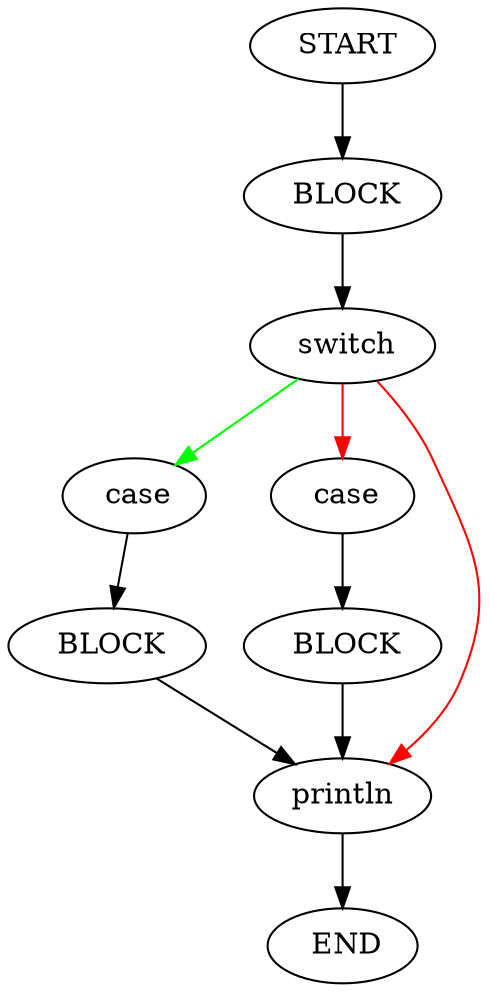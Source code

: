 digraph testGraph {
0[label=" START"]
3[label="BLOCK"]
0 -> 3[color=black]
3[label=" BLOCK"]
9[label="switch"]
3 -> 9[color=black]
9[label=" switch"]
10[label="case"]
9 -> 10[color=green]
14[label="case"]
9 -> 14[color=red]
22[label="println"]
9 -> 22[color=red]
10[label=" case"]
12[label="BLOCK"]
10 -> 12[color=black]
14[label=" case"]
16[label="BLOCK"]
14 -> 16[color=black]
22[label=" println"]
1[label="END"]
22 -> 1[color=black]
12[label=" BLOCK"]
22[label="println"]
12 -> 22[color=black]
16[label=" BLOCK"]
22[label="println"]
16 -> 22[color=black]
1[label=" END"]
}
